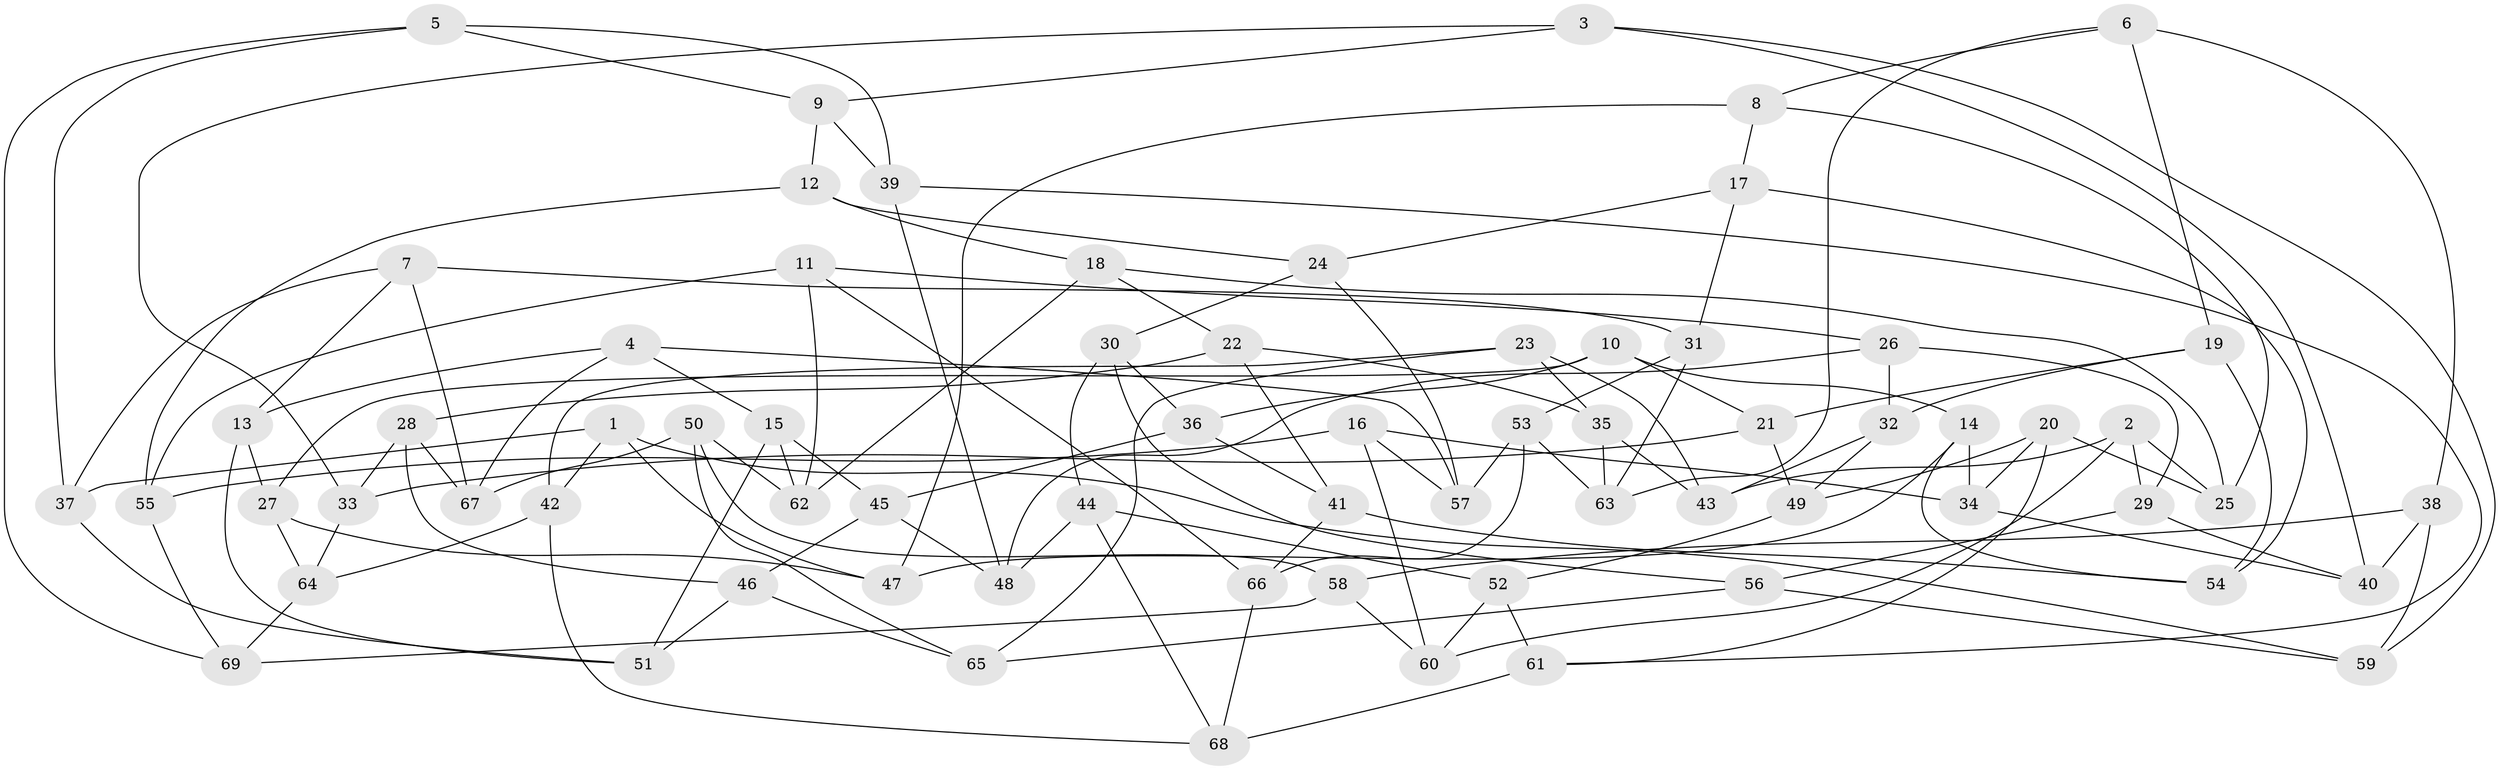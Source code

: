// coarse degree distribution, {4: 0.7209302325581395, 9: 0.09302325581395349, 8: 0.046511627906976744, 3: 0.09302325581395349, 5: 0.023255813953488372, 11: 0.023255813953488372}
// Generated by graph-tools (version 1.1) at 2025/53/03/04/25 22:53:49]
// undirected, 69 vertices, 138 edges
graph export_dot {
  node [color=gray90,style=filled];
  1;
  2;
  3;
  4;
  5;
  6;
  7;
  8;
  9;
  10;
  11;
  12;
  13;
  14;
  15;
  16;
  17;
  18;
  19;
  20;
  21;
  22;
  23;
  24;
  25;
  26;
  27;
  28;
  29;
  30;
  31;
  32;
  33;
  34;
  35;
  36;
  37;
  38;
  39;
  40;
  41;
  42;
  43;
  44;
  45;
  46;
  47;
  48;
  49;
  50;
  51;
  52;
  53;
  54;
  55;
  56;
  57;
  58;
  59;
  60;
  61;
  62;
  63;
  64;
  65;
  66;
  67;
  68;
  69;
  1 -- 42;
  1 -- 37;
  1 -- 47;
  1 -- 59;
  2 -- 29;
  2 -- 60;
  2 -- 43;
  2 -- 25;
  3 -- 9;
  3 -- 33;
  3 -- 40;
  3 -- 59;
  4 -- 67;
  4 -- 15;
  4 -- 57;
  4 -- 13;
  5 -- 69;
  5 -- 9;
  5 -- 37;
  5 -- 39;
  6 -- 19;
  6 -- 63;
  6 -- 8;
  6 -- 38;
  7 -- 67;
  7 -- 31;
  7 -- 13;
  7 -- 37;
  8 -- 47;
  8 -- 17;
  8 -- 25;
  9 -- 12;
  9 -- 39;
  10 -- 14;
  10 -- 27;
  10 -- 36;
  10 -- 21;
  11 -- 26;
  11 -- 66;
  11 -- 55;
  11 -- 62;
  12 -- 24;
  12 -- 18;
  12 -- 55;
  13 -- 51;
  13 -- 27;
  14 -- 34;
  14 -- 54;
  14 -- 47;
  15 -- 45;
  15 -- 51;
  15 -- 62;
  16 -- 55;
  16 -- 60;
  16 -- 57;
  16 -- 34;
  17 -- 24;
  17 -- 31;
  17 -- 54;
  18 -- 62;
  18 -- 25;
  18 -- 22;
  19 -- 54;
  19 -- 32;
  19 -- 21;
  20 -- 25;
  20 -- 61;
  20 -- 34;
  20 -- 49;
  21 -- 49;
  21 -- 33;
  22 -- 41;
  22 -- 28;
  22 -- 35;
  23 -- 35;
  23 -- 43;
  23 -- 42;
  23 -- 65;
  24 -- 57;
  24 -- 30;
  26 -- 29;
  26 -- 32;
  26 -- 48;
  27 -- 47;
  27 -- 64;
  28 -- 33;
  28 -- 46;
  28 -- 67;
  29 -- 56;
  29 -- 40;
  30 -- 36;
  30 -- 44;
  30 -- 56;
  31 -- 63;
  31 -- 53;
  32 -- 43;
  32 -- 49;
  33 -- 64;
  34 -- 40;
  35 -- 63;
  35 -- 43;
  36 -- 41;
  36 -- 45;
  37 -- 51;
  38 -- 59;
  38 -- 58;
  38 -- 40;
  39 -- 48;
  39 -- 61;
  41 -- 54;
  41 -- 66;
  42 -- 64;
  42 -- 68;
  44 -- 48;
  44 -- 52;
  44 -- 68;
  45 -- 46;
  45 -- 48;
  46 -- 51;
  46 -- 65;
  49 -- 52;
  50 -- 67;
  50 -- 62;
  50 -- 65;
  50 -- 58;
  52 -- 61;
  52 -- 60;
  53 -- 57;
  53 -- 66;
  53 -- 63;
  55 -- 69;
  56 -- 59;
  56 -- 65;
  58 -- 60;
  58 -- 69;
  61 -- 68;
  64 -- 69;
  66 -- 68;
}
